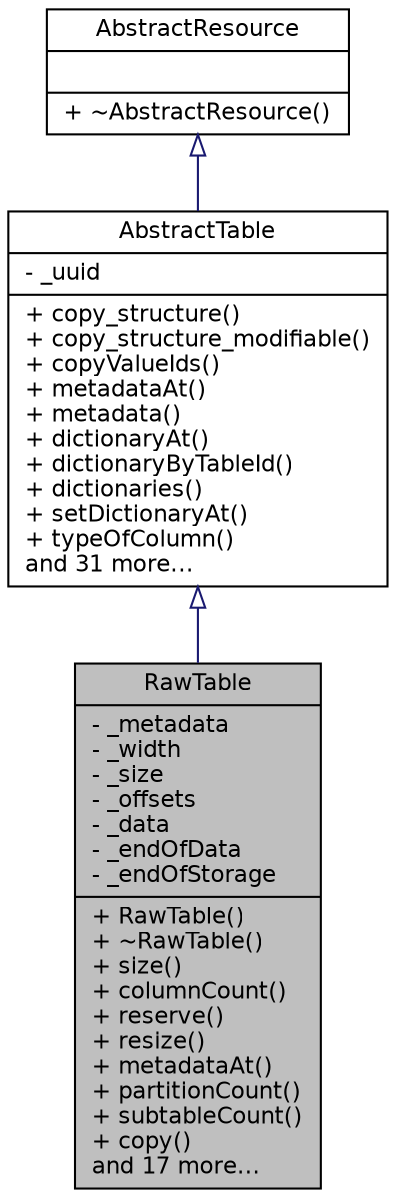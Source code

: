 digraph "RawTable"
{
  edge [fontname="Helvetica",fontsize="11",labelfontname="Helvetica",labelfontsize="11"];
  node [fontname="Helvetica",fontsize="11",shape=record];
  Node1 [label="{RawTable\n|- _metadata\l- _width\l- _size\l- _offsets\l- _data\l- _endOfData\l- _endOfStorage\l|+ RawTable()\l+ ~RawTable()\l+ size()\l+ columnCount()\l+ reserve()\l+ resize()\l+ metadataAt()\l+ partitionCount()\l+ subtableCount()\l+ copy()\land 17 more...\l}",height=0.2,width=0.4,color="black", fillcolor="grey75", style="filled" fontcolor="black"];
  Node2 -> Node1 [dir="back",color="midnightblue",fontsize="11",style="solid",arrowtail="onormal",fontname="Helvetica"];
  Node2 [label="{AbstractTable\n|- _uuid\l|+ copy_structure()\l+ copy_structure_modifiable()\l+ copyValueIds()\l+ metadataAt()\l+ metadata()\l+ dictionaryAt()\l+ dictionaryByTableId()\l+ dictionaries()\l+ setDictionaryAt()\l+ typeOfColumn()\land 31 more...\l}",height=0.2,width=0.4,color="black", fillcolor="white", style="filled",URL="$class_abstract_table.html"];
  Node3 -> Node2 [dir="back",color="midnightblue",fontsize="11",style="solid",arrowtail="onormal",fontname="Helvetica"];
  Node3 [label="{AbstractResource\n||+ ~AbstractResource()\l}",height=0.2,width=0.4,color="black", fillcolor="white", style="filled",URL="$class_abstract_resource.html"];
}
